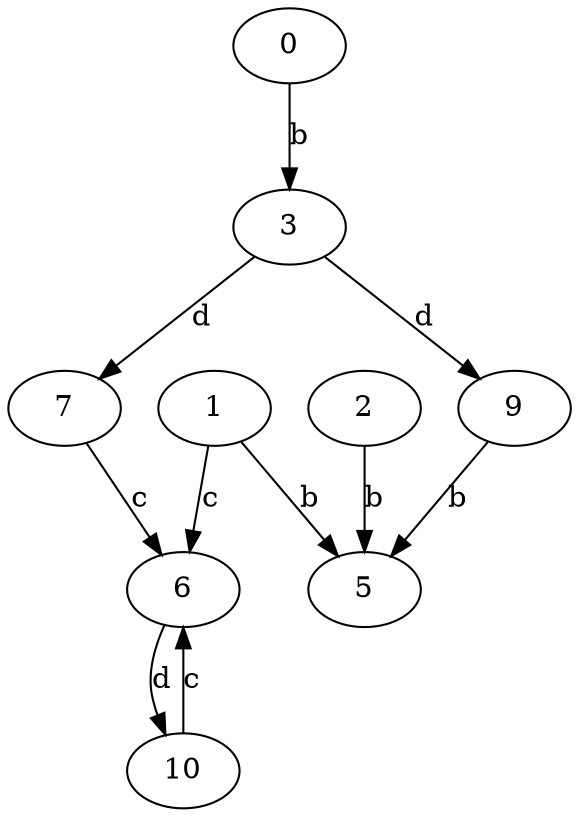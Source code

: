 strict digraph  {
0;
1;
2;
3;
5;
6;
7;
9;
10;
0 -> 3  [label=b];
1 -> 5  [label=b];
1 -> 6  [label=c];
2 -> 5  [label=b];
3 -> 7  [label=d];
3 -> 9  [label=d];
6 -> 10  [label=d];
7 -> 6  [label=c];
9 -> 5  [label=b];
10 -> 6  [label=c];
}
